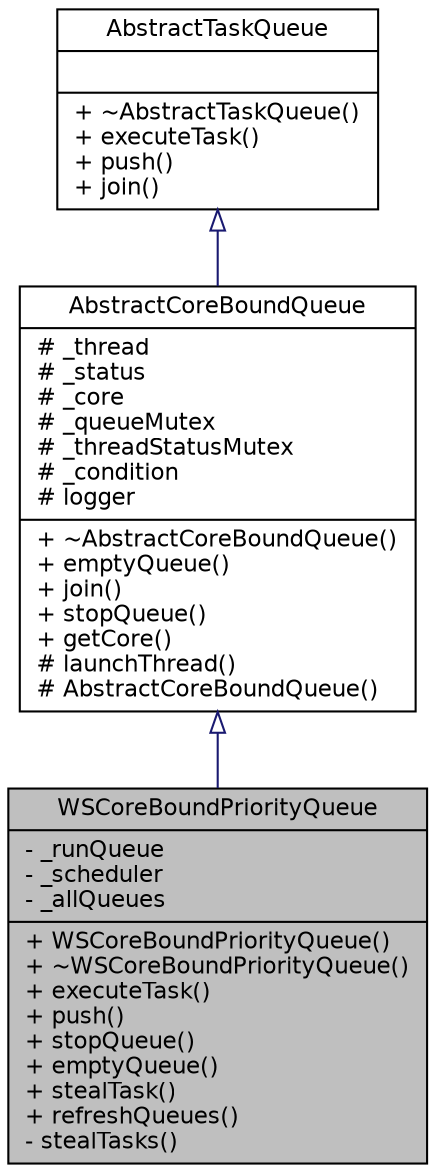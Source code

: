 digraph "WSCoreBoundPriorityQueue"
{
  edge [fontname="Helvetica",fontsize="11",labelfontname="Helvetica",labelfontsize="11"];
  node [fontname="Helvetica",fontsize="11",shape=record];
  Node1 [label="{WSCoreBoundPriorityQueue\n|- _runQueue\l- _scheduler\l- _allQueues\l|+ WSCoreBoundPriorityQueue()\l+ ~WSCoreBoundPriorityQueue()\l+ executeTask()\l+ push()\l+ stopQueue()\l+ emptyQueue()\l+ stealTask()\l+ refreshQueues()\l- stealTasks()\l}",height=0.2,width=0.4,color="black", fillcolor="grey75", style="filled" fontcolor="black"];
  Node2 -> Node1 [dir="back",color="midnightblue",fontsize="11",style="solid",arrowtail="onormal",fontname="Helvetica"];
  Node2 [label="{AbstractCoreBoundQueue\n|# _thread\l# _status\l# _core\l# _queueMutex\l# _threadStatusMutex\l# _condition\l# logger\l|+ ~AbstractCoreBoundQueue()\l+ emptyQueue()\l+ join()\l+ stopQueue()\l+ getCore()\l# launchThread()\l# AbstractCoreBoundQueue()\l}",height=0.2,width=0.4,color="black", fillcolor="white", style="filled",URL="$class_abstract_core_bound_queue.html"];
  Node3 -> Node2 [dir="back",color="midnightblue",fontsize="11",style="solid",arrowtail="onormal",fontname="Helvetica"];
  Node3 [label="{AbstractTaskQueue\n||+ ~AbstractTaskQueue()\l+ executeTask()\l+ push()\l+ join()\l}",height=0.2,width=0.4,color="black", fillcolor="white", style="filled",URL="$class_abstract_task_queue.html"];
}

